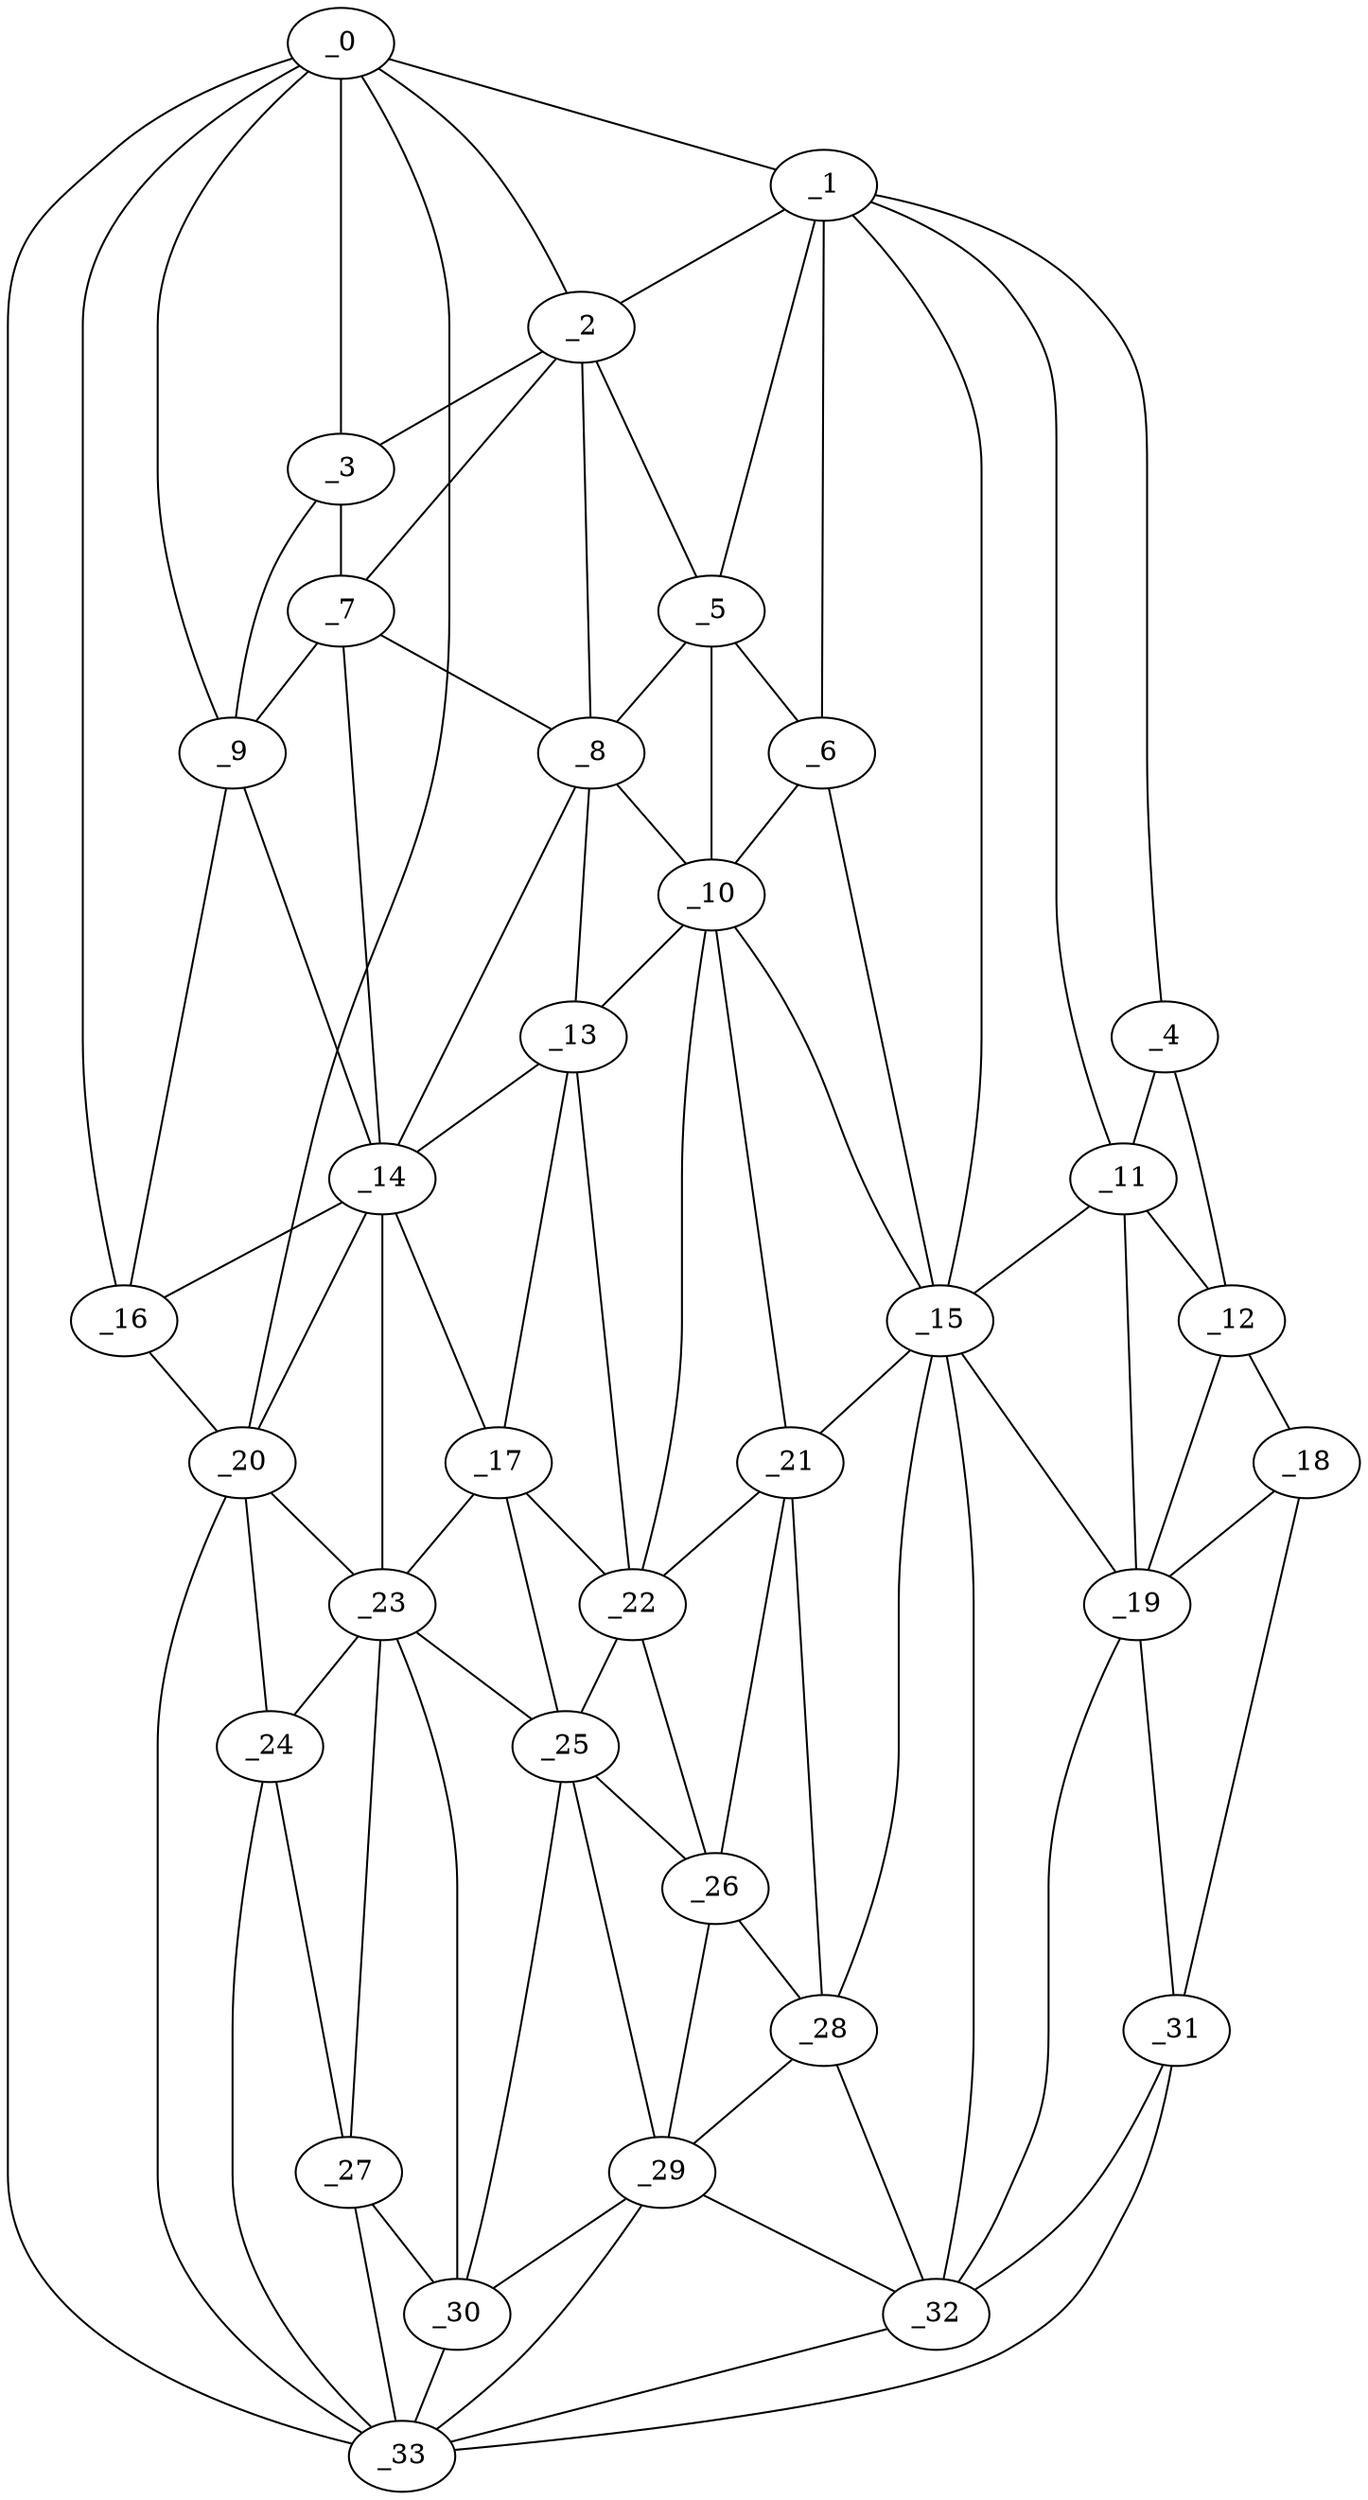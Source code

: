graph "obj9__0.gxl" {
	_0	 [x=27,
		y=121];
	_1	 [x=28,
		y=35];
	_0 -- _1	 [valence=1];
	_2	 [x=31,
		y=73];
	_0 -- _2	 [valence=2];
	_3	 [x=31,
		y=92];
	_0 -- _3	 [valence=1];
	_9	 [x=55,
		y=107];
	_0 -- _9	 [valence=2];
	_16	 [x=65,
		y=108];
	_0 -- _16	 [valence=2];
	_20	 [x=70,
		y=109];
	_0 -- _20	 [valence=2];
	_33	 [x=103,
		y=121];
	_0 -- _33	 [valence=1];
	_1 -- _2	 [valence=2];
	_4	 [x=32,
		y=16];
	_1 -- _4	 [valence=1];
	_5	 [x=48,
		y=60];
	_1 -- _5	 [valence=2];
	_6	 [x=49,
		y=57];
	_1 -- _6	 [valence=1];
	_11	 [x=60,
		y=19];
	_1 -- _11	 [valence=2];
	_15	 [x=64,
		y=43];
	_1 -- _15	 [valence=2];
	_2 -- _3	 [valence=2];
	_2 -- _5	 [valence=2];
	_7	 [x=52,
		y=91];
	_2 -- _7	 [valence=2];
	_8	 [x=55,
		y=82];
	_2 -- _8	 [valence=2];
	_3 -- _7	 [valence=1];
	_3 -- _9	 [valence=2];
	_4 -- _11	 [valence=1];
	_12	 [x=61,
		y=14];
	_4 -- _12	 [valence=1];
	_5 -- _6	 [valence=1];
	_5 -- _8	 [valence=2];
	_10	 [x=58,
		y=62];
	_5 -- _10	 [valence=2];
	_6 -- _10	 [valence=2];
	_6 -- _15	 [valence=2];
	_7 -- _8	 [valence=2];
	_7 -- _9	 [valence=2];
	_14	 [x=63,
		y=91];
	_7 -- _14	 [valence=2];
	_8 -- _10	 [valence=1];
	_13	 [x=61,
		y=79];
	_8 -- _13	 [valence=2];
	_8 -- _14	 [valence=1];
	_9 -- _14	 [valence=1];
	_9 -- _16	 [valence=2];
	_10 -- _13	 [valence=2];
	_10 -- _15	 [valence=1];
	_21	 [x=71,
		y=55];
	_10 -- _21	 [valence=2];
	_22	 [x=73,
		y=63];
	_10 -- _22	 [valence=1];
	_11 -- _12	 [valence=2];
	_11 -- _15	 [valence=1];
	_19	 [x=69,
		y=19];
	_11 -- _19	 [valence=1];
	_18	 [x=69,
		y=14];
	_12 -- _18	 [valence=1];
	_12 -- _19	 [valence=2];
	_13 -- _14	 [valence=2];
	_17	 [x=66,
		y=82];
	_13 -- _17	 [valence=2];
	_13 -- _22	 [valence=1];
	_14 -- _16	 [valence=2];
	_14 -- _17	 [valence=2];
	_14 -- _20	 [valence=2];
	_23	 [x=77,
		y=91];
	_14 -- _23	 [valence=2];
	_15 -- _19	 [valence=1];
	_15 -- _21	 [valence=2];
	_28	 [x=83,
		y=55];
	_15 -- _28	 [valence=1];
	_32	 [x=99,
		y=39];
	_15 -- _32	 [valence=2];
	_16 -- _20	 [valence=2];
	_17 -- _22	 [valence=2];
	_17 -- _23	 [valence=2];
	_25	 [x=80,
		y=78];
	_17 -- _25	 [valence=1];
	_18 -- _19	 [valence=2];
	_31	 [x=98,
		y=15];
	_18 -- _31	 [valence=1];
	_19 -- _31	 [valence=2];
	_19 -- _32	 [valence=2];
	_20 -- _23	 [valence=1];
	_24	 [x=77,
		y=108];
	_20 -- _24	 [valence=2];
	_20 -- _33	 [valence=1];
	_21 -- _22	 [valence=1];
	_26	 [x=82,
		y=61];
	_21 -- _26	 [valence=2];
	_21 -- _28	 [valence=2];
	_22 -- _25	 [valence=1];
	_22 -- _26	 [valence=2];
	_23 -- _24	 [valence=2];
	_23 -- _25	 [valence=1];
	_27	 [x=82,
		y=99];
	_23 -- _27	 [valence=1];
	_30	 [x=97,
		y=93];
	_23 -- _30	 [valence=2];
	_24 -- _27	 [valence=2];
	_24 -- _33	 [valence=2];
	_25 -- _26	 [valence=2];
	_29	 [x=97,
		y=74];
	_25 -- _29	 [valence=1];
	_25 -- _30	 [valence=2];
	_26 -- _28	 [valence=1];
	_26 -- _29	 [valence=2];
	_27 -- _30	 [valence=1];
	_27 -- _33	 [valence=2];
	_28 -- _29	 [valence=2];
	_28 -- _32	 [valence=1];
	_29 -- _30	 [valence=2];
	_29 -- _32	 [valence=2];
	_29 -- _33	 [valence=1];
	_30 -- _33	 [valence=2];
	_31 -- _32	 [valence=1];
	_31 -- _33	 [valence=1];
	_32 -- _33	 [valence=2];
}
